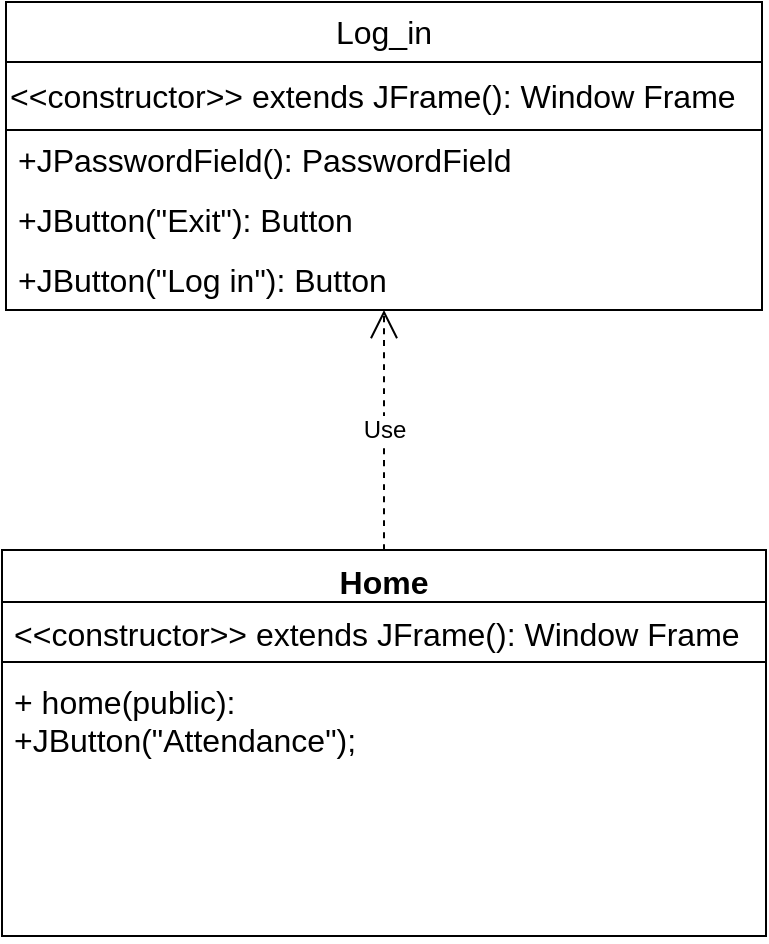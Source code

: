 <mxfile version="22.1.7" type="github">
  <diagram name="Page-1" id="GszEk0k1s8LcneHVNTO7">
    <mxGraphModel dx="543" dy="1503" grid="0" gridSize="10" guides="1" tooltips="1" connect="1" arrows="1" fold="1" page="0" pageScale="1" pageWidth="850" pageHeight="1100" math="0" shadow="0">
      <root>
        <mxCell id="0" />
        <mxCell id="1" parent="0" />
        <mxCell id="yqpIpPLlXnaCs9euwSxt-3" value="Log_in" style="swimlane;fontStyle=0;childLayout=stackLayout;horizontal=1;startSize=30;horizontalStack=0;resizeParent=1;resizeParentMax=0;resizeLast=0;collapsible=1;marginBottom=0;whiteSpace=wrap;html=1;fontSize=16;" vertex="1" parent="1">
          <mxGeometry x="104" y="-474" width="378" height="154" as="geometry" />
        </mxCell>
        <mxCell id="yqpIpPLlXnaCs9euwSxt-24" value="&lt;div&gt;&amp;lt;&amp;lt;constructor&amp;gt;&amp;gt; extends JFrame(): Window Frame &lt;br&gt;&lt;/div&gt;" style="html=1;whiteSpace=wrap;fontSize=16;align=left;" vertex="1" parent="yqpIpPLlXnaCs9euwSxt-3">
          <mxGeometry y="30" width="378" height="34" as="geometry" />
        </mxCell>
        <mxCell id="yqpIpPLlXnaCs9euwSxt-4" value="+JPasswordField(): PasswordField" style="text;strokeColor=none;fillColor=none;align=left;verticalAlign=middle;spacingLeft=4;spacingRight=4;overflow=hidden;points=[[0,0.5],[1,0.5]];portConstraint=eastwest;rotatable=0;whiteSpace=wrap;html=1;fontSize=16;" vertex="1" parent="yqpIpPLlXnaCs9euwSxt-3">
          <mxGeometry y="64" width="378" height="30" as="geometry" />
        </mxCell>
        <mxCell id="yqpIpPLlXnaCs9euwSxt-5" value="+JButton(&quot;Exit&quot;): Button" style="text;strokeColor=none;fillColor=none;align=left;verticalAlign=middle;spacingLeft=4;spacingRight=4;overflow=hidden;points=[[0,0.5],[1,0.5]];portConstraint=eastwest;rotatable=0;whiteSpace=wrap;html=1;fontSize=16;" vertex="1" parent="yqpIpPLlXnaCs9euwSxt-3">
          <mxGeometry y="94" width="378" height="30" as="geometry" />
        </mxCell>
        <mxCell id="yqpIpPLlXnaCs9euwSxt-6" value="+JButton(&quot;Log in&quot;): Button" style="text;strokeColor=none;fillColor=none;align=left;verticalAlign=middle;spacingLeft=4;spacingRight=4;overflow=hidden;points=[[0,0.5],[1,0.5]];portConstraint=eastwest;rotatable=0;whiteSpace=wrap;html=1;fontSize=16;" vertex="1" parent="yqpIpPLlXnaCs9euwSxt-3">
          <mxGeometry y="124" width="378" height="30" as="geometry" />
        </mxCell>
        <mxCell id="yqpIpPLlXnaCs9euwSxt-17" value="Home" style="swimlane;fontStyle=1;align=center;verticalAlign=top;childLayout=stackLayout;horizontal=1;startSize=26;horizontalStack=0;resizeParent=1;resizeParentMax=0;resizeLast=0;collapsible=1;marginBottom=0;whiteSpace=wrap;html=1;fontSize=16;" vertex="1" parent="1">
          <mxGeometry x="102" y="-200" width="382" height="193" as="geometry" />
        </mxCell>
        <mxCell id="yqpIpPLlXnaCs9euwSxt-18" value="&amp;lt;&amp;lt;constructor&amp;gt;&amp;gt; extends JFrame(): Window Frame" style="text;strokeColor=none;fillColor=none;align=left;verticalAlign=top;spacingLeft=4;spacingRight=4;overflow=hidden;rotatable=0;points=[[0,0.5],[1,0.5]];portConstraint=eastwest;whiteSpace=wrap;html=1;fontSize=16;" vertex="1" parent="yqpIpPLlXnaCs9euwSxt-17">
          <mxGeometry y="26" width="382" height="26" as="geometry" />
        </mxCell>
        <mxCell id="yqpIpPLlXnaCs9euwSxt-19" value="" style="line;strokeWidth=1;fillColor=none;align=left;verticalAlign=middle;spacingTop=-1;spacingLeft=3;spacingRight=3;rotatable=0;labelPosition=right;points=[];portConstraint=eastwest;strokeColor=inherit;fontSize=16;" vertex="1" parent="yqpIpPLlXnaCs9euwSxt-17">
          <mxGeometry y="52" width="382" height="8" as="geometry" />
        </mxCell>
        <mxCell id="yqpIpPLlXnaCs9euwSxt-20" value="&lt;div&gt;+ home(public):&lt;/div&gt;&lt;div&gt;+JButton(&quot;Attendance&quot;);&lt;br&gt;&lt;/div&gt;" style="text;strokeColor=none;fillColor=none;align=left;verticalAlign=top;spacingLeft=4;spacingRight=4;overflow=hidden;rotatable=0;points=[[0,0.5],[1,0.5]];portConstraint=eastwest;whiteSpace=wrap;html=1;fontSize=16;" vertex="1" parent="yqpIpPLlXnaCs9euwSxt-17">
          <mxGeometry y="60" width="382" height="133" as="geometry" />
        </mxCell>
        <mxCell id="yqpIpPLlXnaCs9euwSxt-26" value="Use" style="endArrow=open;endSize=12;dashed=1;html=1;rounded=0;fontSize=12;curved=1;entryX=0.5;entryY=1;entryDx=0;entryDy=0;exitX=0.5;exitY=0;exitDx=0;exitDy=0;" edge="1" parent="1" source="yqpIpPLlXnaCs9euwSxt-17" target="yqpIpPLlXnaCs9euwSxt-3">
          <mxGeometry width="160" relative="1" as="geometry">
            <mxPoint x="27" y="-253" as="sourcePoint" />
            <mxPoint x="187" y="-253" as="targetPoint" />
          </mxGeometry>
        </mxCell>
      </root>
    </mxGraphModel>
  </diagram>
</mxfile>
